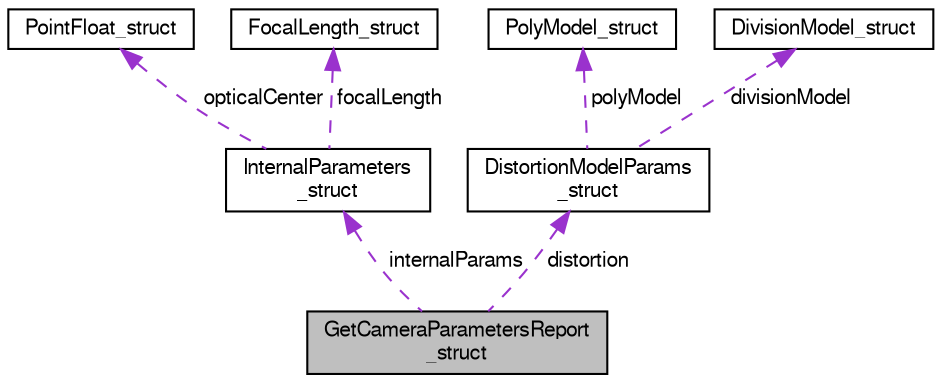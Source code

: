 digraph "GetCameraParametersReport_struct"
{
  bgcolor="transparent";
  edge [fontname="FreeSans",fontsize="10",labelfontname="FreeSans",labelfontsize="10"];
  node [fontname="FreeSans",fontsize="10",shape=record];
  Node1 [label="GetCameraParametersReport\l_struct",height=0.2,width=0.4,color="black", fillcolor="grey75", style="filled" fontcolor="black"];
  Node2 -> Node1 [dir="back",color="darkorchid3",fontsize="10",style="dashed",label=" internalParams" ,fontname="FreeSans"];
  Node2 [label="InternalParameters\l_struct",height=0.2,width=0.4,color="black",URL="$struct_internal_parameters__struct.html"];
  Node3 -> Node2 [dir="back",color="darkorchid3",fontsize="10",style="dashed",label=" opticalCenter" ,fontname="FreeSans"];
  Node3 [label="PointFloat_struct",height=0.2,width=0.4,color="black",URL="$struct_point_float__struct.html"];
  Node4 -> Node2 [dir="back",color="darkorchid3",fontsize="10",style="dashed",label=" focalLength" ,fontname="FreeSans"];
  Node4 [label="FocalLength_struct",height=0.2,width=0.4,color="black",URL="$struct_focal_length__struct.html"];
  Node5 -> Node1 [dir="back",color="darkorchid3",fontsize="10",style="dashed",label=" distortion" ,fontname="FreeSans"];
  Node5 [label="DistortionModelParams\l_struct",height=0.2,width=0.4,color="black",URL="$struct_distortion_model_params__struct.html"];
  Node6 -> Node5 [dir="back",color="darkorchid3",fontsize="10",style="dashed",label=" polyModel" ,fontname="FreeSans"];
  Node6 [label="PolyModel_struct",height=0.2,width=0.4,color="black",URL="$struct_poly_model__struct.html"];
  Node7 -> Node5 [dir="back",color="darkorchid3",fontsize="10",style="dashed",label=" divisionModel" ,fontname="FreeSans"];
  Node7 [label="DivisionModel_struct",height=0.2,width=0.4,color="black",URL="$struct_division_model__struct.html"];
}
